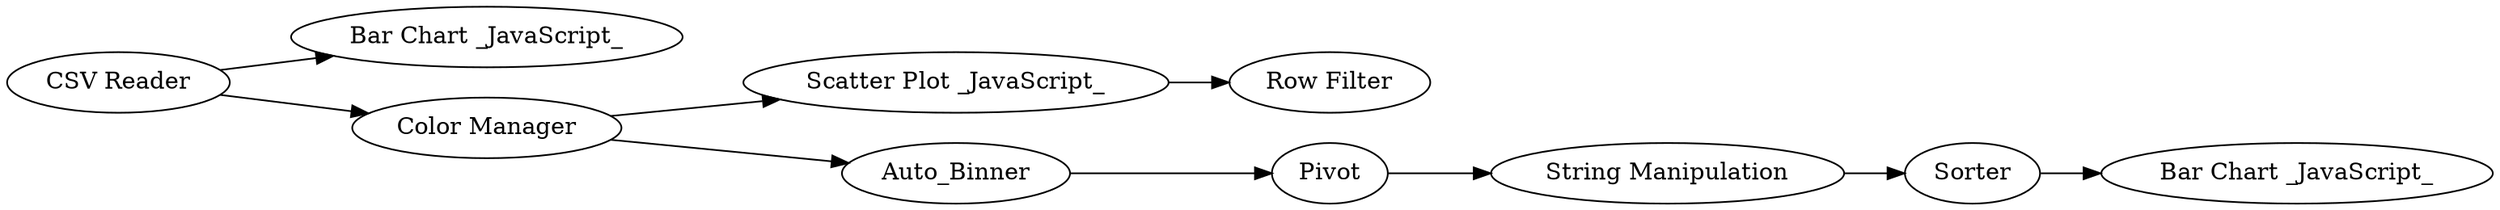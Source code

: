 digraph {
	1 [label="CSV Reader"]
	2 [label="Bar Chart _JavaScript_"]
	3 [label="Color Manager"]
	4 [label="Scatter Plot _JavaScript_"]
	5 [label="Row Filter"]
	6 [label=Auto_Binner]
	7 [label=Pivot]
	8 [label="String Manipulation"]
	9 [label=Sorter]
	10 [label="Bar Chart _JavaScript_"]
	1 -> 3
	1 -> 2
	3 -> 6
	3 -> 4
	4 -> 5
	6 -> 7
	7 -> 8
	8 -> 9
	9 -> 10
	rankdir=LR
}
